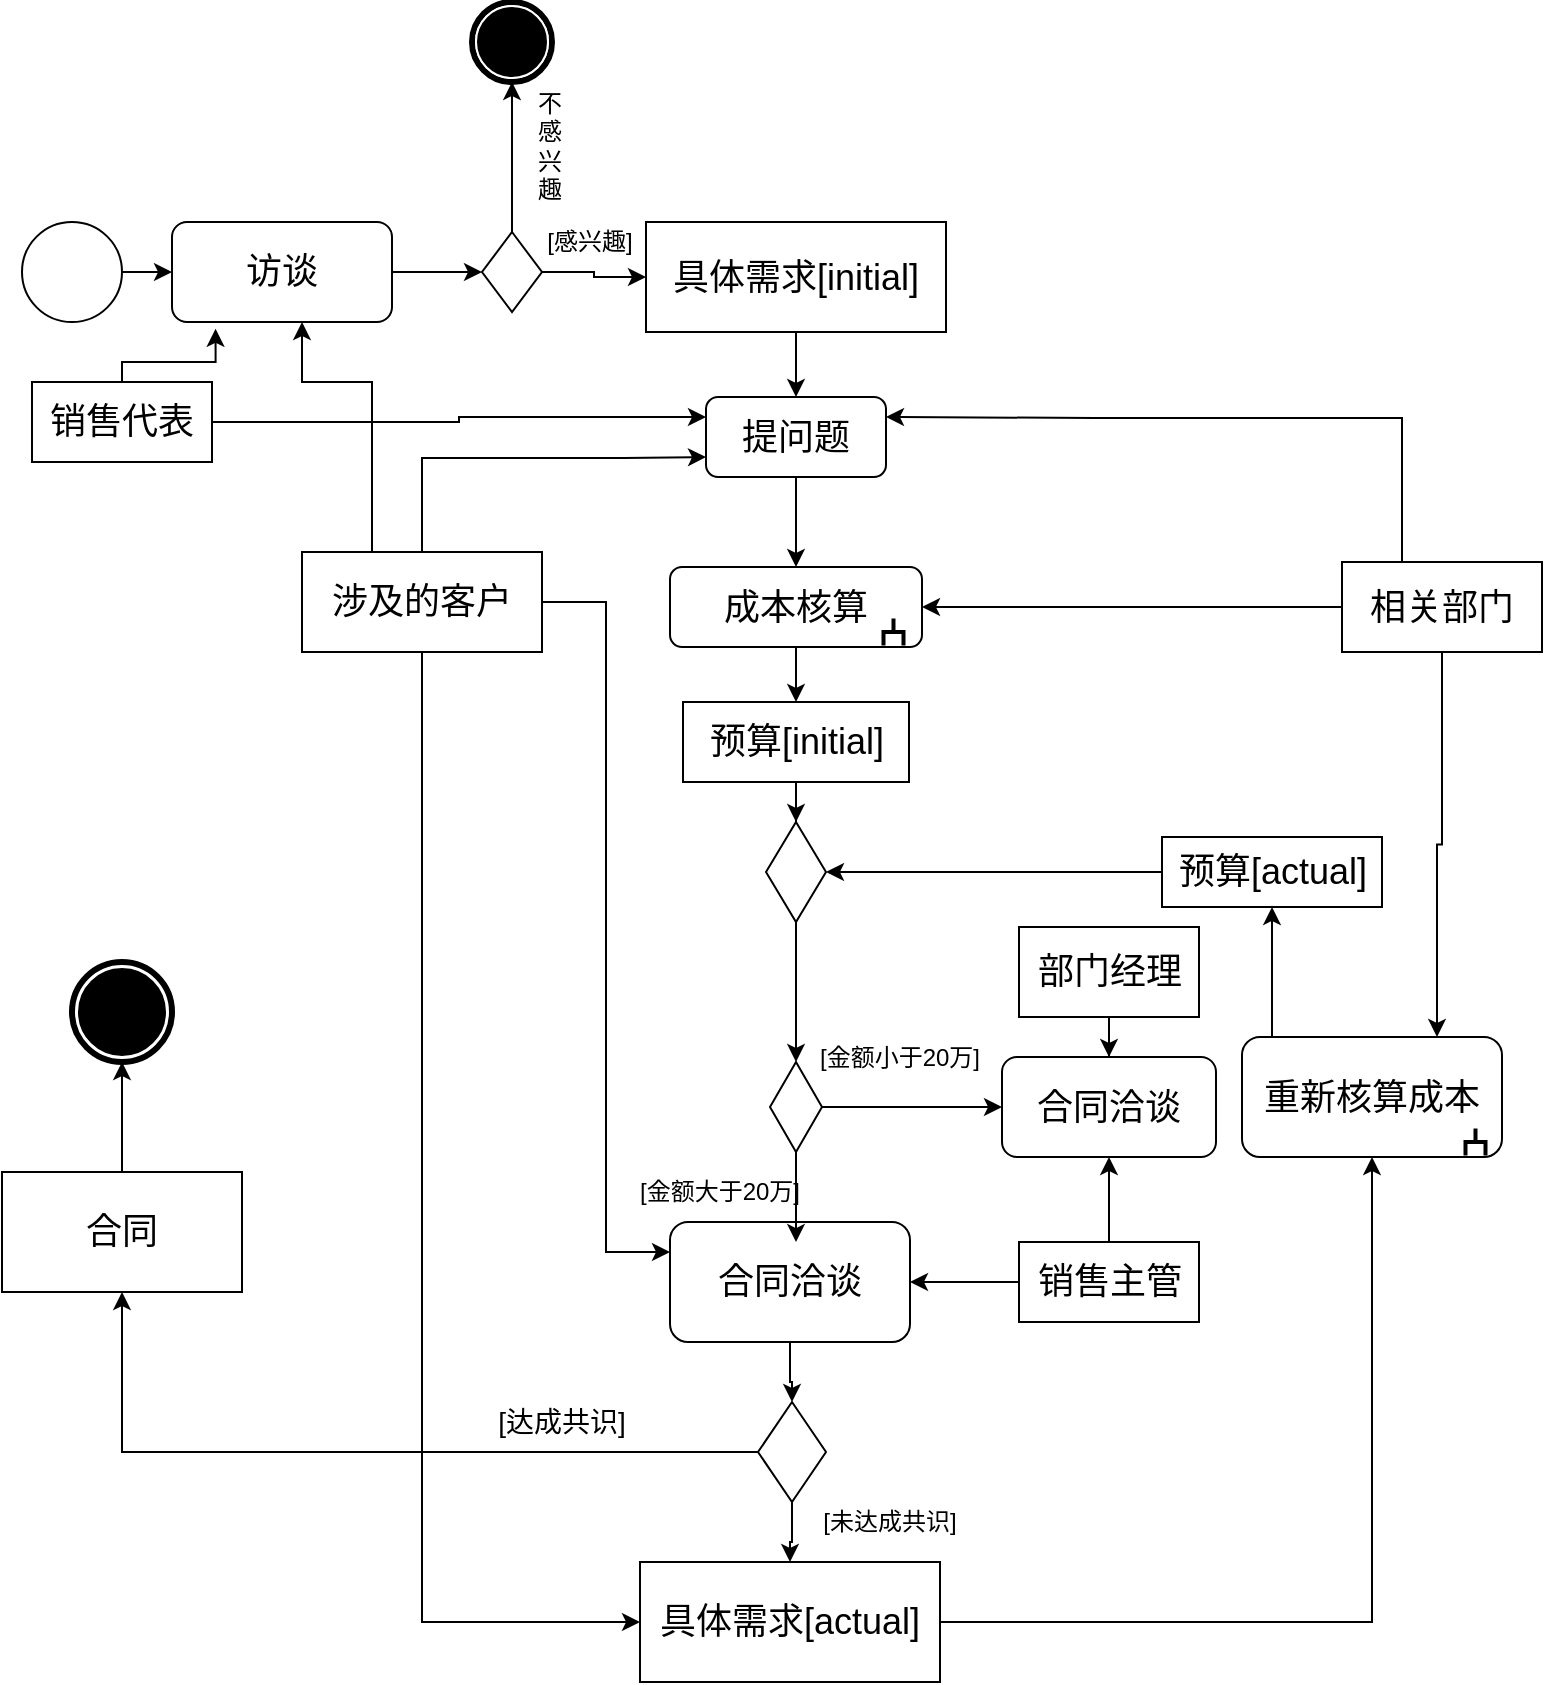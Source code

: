 <mxfile version="13.8.0" type="github">
  <diagram id="prtHgNgQTEPvFCAcTncT" name="Page-1">
    <mxGraphModel dx="1730" dy="1033" grid="1" gridSize="10" guides="1" tooltips="1" connect="1" arrows="1" fold="1" page="1" pageScale="1" pageWidth="827" pageHeight="1169" math="0" shadow="0">
      <root>
        <mxCell id="0" />
        <mxCell id="1" parent="0" />
        <mxCell id="5yLHCBV_kyu4TVsvOpOv-3" value="" style="shape=mxgraph.bpmn.shape;html=1;verticalLabelPosition=bottom;labelBackgroundColor=#ffffff;verticalAlign=top;align=center;perimeter=ellipsePerimeter;outlineConnect=0;outline=end;symbol=terminate;" vertex="1" parent="1">
          <mxGeometry x="255" y="80" width="40" height="40" as="geometry" />
        </mxCell>
        <mxCell id="5yLHCBV_kyu4TVsvOpOv-4" value="" style="shape=mxgraph.bpmn.shape;html=1;verticalLabelPosition=bottom;labelBackgroundColor=#ffffff;verticalAlign=top;align=center;perimeter=ellipsePerimeter;outlineConnect=0;outline=end;symbol=terminate;" vertex="1" parent="1">
          <mxGeometry x="55" y="560" width="50" height="50" as="geometry" />
        </mxCell>
        <mxCell id="5yLHCBV_kyu4TVsvOpOv-26" style="edgeStyle=orthogonalEdgeStyle;rounded=0;orthogonalLoop=1;jettySize=auto;html=1;fontSize=18;" edge="1" parent="1" source="5yLHCBV_kyu4TVsvOpOv-5" target="5yLHCBV_kyu4TVsvOpOv-7">
          <mxGeometry relative="1" as="geometry" />
        </mxCell>
        <mxCell id="5yLHCBV_kyu4TVsvOpOv-5" value="" style="shape=mxgraph.bpmn.shape;html=1;verticalLabelPosition=bottom;labelBackgroundColor=#ffffff;verticalAlign=top;align=center;perimeter=ellipsePerimeter;outlineConnect=0;outline=standard;symbol=general;" vertex="1" parent="1">
          <mxGeometry x="30" y="190" width="50" height="50" as="geometry" />
        </mxCell>
        <mxCell id="5yLHCBV_kyu4TVsvOpOv-48" style="edgeStyle=orthogonalEdgeStyle;rounded=0;orthogonalLoop=1;jettySize=auto;html=1;fontSize=18;" edge="1" parent="1" source="5yLHCBV_kyu4TVsvOpOv-7" target="5yLHCBV_kyu4TVsvOpOv-46">
          <mxGeometry relative="1" as="geometry" />
        </mxCell>
        <mxCell id="5yLHCBV_kyu4TVsvOpOv-7" value="&lt;font style=&quot;font-size: 18px;&quot;&gt;访谈&lt;/font&gt;" style="rounded=1;whiteSpace=wrap;html=1;fontSize=18;" vertex="1" parent="1">
          <mxGeometry x="105" y="190" width="110" height="50" as="geometry" />
        </mxCell>
        <mxCell id="5yLHCBV_kyu4TVsvOpOv-54" style="edgeStyle=orthogonalEdgeStyle;rounded=0;orthogonalLoop=1;jettySize=auto;html=1;entryX=0.5;entryY=0;entryDx=0;entryDy=0;fontSize=12;" edge="1" parent="1" source="5yLHCBV_kyu4TVsvOpOv-8" target="5yLHCBV_kyu4TVsvOpOv-53">
          <mxGeometry relative="1" as="geometry" />
        </mxCell>
        <mxCell id="5yLHCBV_kyu4TVsvOpOv-8" value="&lt;font style=&quot;font-size: 18px;&quot;&gt;具体需求[initial]&lt;/font&gt;" style="rounded=0;whiteSpace=wrap;html=1;fontSize=18;" vertex="1" parent="1">
          <mxGeometry x="342" y="190" width="150" height="55" as="geometry" />
        </mxCell>
        <mxCell id="5yLHCBV_kyu4TVsvOpOv-57" style="edgeStyle=orthogonalEdgeStyle;rounded=0;orthogonalLoop=1;jettySize=auto;html=1;entryX=0.198;entryY=1.068;entryDx=0;entryDy=0;entryPerimeter=0;fontSize=12;" edge="1" parent="1" source="5yLHCBV_kyu4TVsvOpOv-9" target="5yLHCBV_kyu4TVsvOpOv-7">
          <mxGeometry relative="1" as="geometry">
            <Array as="points">
              <mxPoint x="80" y="260" />
              <mxPoint x="127" y="260" />
            </Array>
          </mxGeometry>
        </mxCell>
        <mxCell id="5yLHCBV_kyu4TVsvOpOv-58" style="edgeStyle=orthogonalEdgeStyle;rounded=0;orthogonalLoop=1;jettySize=auto;html=1;entryX=0;entryY=0.25;entryDx=0;entryDy=0;fontSize=12;" edge="1" parent="1" source="5yLHCBV_kyu4TVsvOpOv-9" target="5yLHCBV_kyu4TVsvOpOv-53">
          <mxGeometry relative="1" as="geometry" />
        </mxCell>
        <mxCell id="5yLHCBV_kyu4TVsvOpOv-9" value="&lt;font style=&quot;font-size: 18px;&quot;&gt;销售代表&lt;/font&gt;" style="rounded=0;whiteSpace=wrap;html=1;fontSize=18;" vertex="1" parent="1">
          <mxGeometry x="35" y="270" width="90" height="40" as="geometry" />
        </mxCell>
        <mxCell id="5yLHCBV_kyu4TVsvOpOv-40" value="" style="edgeStyle=orthogonalEdgeStyle;rounded=0;orthogonalLoop=1;jettySize=auto;html=1;fontSize=18;" edge="1" parent="1" source="5yLHCBV_kyu4TVsvOpOv-10" target="5yLHCBV_kyu4TVsvOpOv-7">
          <mxGeometry relative="1" as="geometry">
            <Array as="points">
              <mxPoint x="205" y="270" />
              <mxPoint x="170" y="270" />
            </Array>
          </mxGeometry>
        </mxCell>
        <mxCell id="5yLHCBV_kyu4TVsvOpOv-44" style="edgeStyle=orthogonalEdgeStyle;rounded=0;orthogonalLoop=1;jettySize=auto;html=1;entryX=0;entryY=0.25;entryDx=0;entryDy=0;fontSize=18;" edge="1" parent="1" source="5yLHCBV_kyu4TVsvOpOv-10" target="5yLHCBV_kyu4TVsvOpOv-19">
          <mxGeometry relative="1" as="geometry" />
        </mxCell>
        <mxCell id="5yLHCBV_kyu4TVsvOpOv-45" style="edgeStyle=orthogonalEdgeStyle;rounded=0;orthogonalLoop=1;jettySize=auto;html=1;entryX=0;entryY=0.5;entryDx=0;entryDy=0;fontSize=18;" edge="1" parent="1" source="5yLHCBV_kyu4TVsvOpOv-10" target="5yLHCBV_kyu4TVsvOpOv-21">
          <mxGeometry relative="1" as="geometry">
            <Array as="points">
              <mxPoint x="230" y="890" />
            </Array>
          </mxGeometry>
        </mxCell>
        <mxCell id="5yLHCBV_kyu4TVsvOpOv-60" style="edgeStyle=orthogonalEdgeStyle;rounded=0;orthogonalLoop=1;jettySize=auto;html=1;entryX=0;entryY=0.75;entryDx=0;entryDy=0;fontSize=12;" edge="1" parent="1" source="5yLHCBV_kyu4TVsvOpOv-10" target="5yLHCBV_kyu4TVsvOpOv-53">
          <mxGeometry relative="1" as="geometry">
            <Array as="points">
              <mxPoint x="230" y="308" />
              <mxPoint x="331" y="308" />
            </Array>
          </mxGeometry>
        </mxCell>
        <mxCell id="5yLHCBV_kyu4TVsvOpOv-10" value="涉及的客户" style="rounded=0;whiteSpace=wrap;html=1;fontSize=18;" vertex="1" parent="1">
          <mxGeometry x="170" y="355" width="120" height="50" as="geometry" />
        </mxCell>
        <mxCell id="5yLHCBV_kyu4TVsvOpOv-29" style="edgeStyle=orthogonalEdgeStyle;rounded=0;orthogonalLoop=1;jettySize=auto;html=1;fontSize=18;" edge="1" parent="1" source="5yLHCBV_kyu4TVsvOpOv-11" target="5yLHCBV_kyu4TVsvOpOv-14">
          <mxGeometry relative="1" as="geometry" />
        </mxCell>
        <mxCell id="5yLHCBV_kyu4TVsvOpOv-11" value="成本核算" style="rounded=1;whiteSpace=wrap;html=1;fontSize=18;" vertex="1" parent="1">
          <mxGeometry x="354" y="362.5" width="126" height="40" as="geometry" />
        </mxCell>
        <mxCell id="5yLHCBV_kyu4TVsvOpOv-12" value="" style="strokeWidth=2;html=1;shape=mxgraph.flowchart.annotation_2;align=left;labelPosition=right;pointerEvents=1;fontSize=18;rotation=90;" vertex="1" parent="1">
          <mxGeometry x="459" y="390" width="13.5" height="10" as="geometry" />
        </mxCell>
        <mxCell id="5yLHCBV_kyu4TVsvOpOv-31" style="edgeStyle=orthogonalEdgeStyle;rounded=0;orthogonalLoop=1;jettySize=auto;html=1;entryX=0.5;entryY=0;entryDx=0;entryDy=0;fontSize=18;" edge="1" parent="1" source="5yLHCBV_kyu4TVsvOpOv-14" target="5yLHCBV_kyu4TVsvOpOv-15">
          <mxGeometry relative="1" as="geometry" />
        </mxCell>
        <mxCell id="5yLHCBV_kyu4TVsvOpOv-14" value="预算[initial]" style="rounded=0;whiteSpace=wrap;html=1;fontSize=18;" vertex="1" parent="1">
          <mxGeometry x="360.5" y="430" width="113" height="40" as="geometry" />
        </mxCell>
        <mxCell id="5yLHCBV_kyu4TVsvOpOv-62" style="edgeStyle=orthogonalEdgeStyle;rounded=0;orthogonalLoop=1;jettySize=auto;html=1;fontSize=12;" edge="1" parent="1" source="5yLHCBV_kyu4TVsvOpOv-15" target="5yLHCBV_kyu4TVsvOpOv-61">
          <mxGeometry relative="1" as="geometry" />
        </mxCell>
        <mxCell id="5yLHCBV_kyu4TVsvOpOv-15" value="" style="rhombus;whiteSpace=wrap;html=1;fontSize=18;" vertex="1" parent="1">
          <mxGeometry x="402" y="490" width="30" height="50" as="geometry" />
        </mxCell>
        <mxCell id="5yLHCBV_kyu4TVsvOpOv-38" style="edgeStyle=orthogonalEdgeStyle;rounded=0;orthogonalLoop=1;jettySize=auto;html=1;entryX=1;entryY=0.5;entryDx=0;entryDy=0;fontSize=18;" edge="1" parent="1" source="5yLHCBV_kyu4TVsvOpOv-16" target="5yLHCBV_kyu4TVsvOpOv-15">
          <mxGeometry relative="1" as="geometry" />
        </mxCell>
        <mxCell id="5yLHCBV_kyu4TVsvOpOv-16" value="预算[actual]" style="rounded=0;html=1;fontSize=18;" vertex="1" parent="1">
          <mxGeometry x="600" y="497.5" width="110" height="35" as="geometry" />
        </mxCell>
        <mxCell id="5yLHCBV_kyu4TVsvOpOv-36" style="edgeStyle=orthogonalEdgeStyle;rounded=0;orthogonalLoop=1;jettySize=auto;html=1;entryX=0.5;entryY=1;entryDx=0;entryDy=0;fontSize=18;" edge="1" parent="1" source="5yLHCBV_kyu4TVsvOpOv-17" target="5yLHCBV_kyu4TVsvOpOv-16">
          <mxGeometry relative="1" as="geometry">
            <Array as="points">
              <mxPoint x="655" y="550" />
              <mxPoint x="655" y="550" />
            </Array>
          </mxGeometry>
        </mxCell>
        <mxCell id="5yLHCBV_kyu4TVsvOpOv-17" value="重新核算成本" style="rounded=1;whiteSpace=wrap;html=1;fontSize=18;" vertex="1" parent="1">
          <mxGeometry x="640" y="597.5" width="130" height="60" as="geometry" />
        </mxCell>
        <mxCell id="5yLHCBV_kyu4TVsvOpOv-37" style="edgeStyle=orthogonalEdgeStyle;rounded=0;orthogonalLoop=1;jettySize=auto;html=1;entryX=0.75;entryY=0;entryDx=0;entryDy=0;fontSize=18;" edge="1" parent="1" source="5yLHCBV_kyu4TVsvOpOv-18" target="5yLHCBV_kyu4TVsvOpOv-17">
          <mxGeometry relative="1" as="geometry" />
        </mxCell>
        <mxCell id="5yLHCBV_kyu4TVsvOpOv-39" style="edgeStyle=orthogonalEdgeStyle;rounded=0;orthogonalLoop=1;jettySize=auto;html=1;entryX=1;entryY=0.5;entryDx=0;entryDy=0;fontSize=18;" edge="1" parent="1" source="5yLHCBV_kyu4TVsvOpOv-18" target="5yLHCBV_kyu4TVsvOpOv-11">
          <mxGeometry relative="1" as="geometry" />
        </mxCell>
        <mxCell id="5yLHCBV_kyu4TVsvOpOv-56" style="edgeStyle=orthogonalEdgeStyle;rounded=0;orthogonalLoop=1;jettySize=auto;html=1;entryX=1;entryY=0.25;entryDx=0;entryDy=0;fontSize=12;" edge="1" parent="1" source="5yLHCBV_kyu4TVsvOpOv-18" target="5yLHCBV_kyu4TVsvOpOv-53">
          <mxGeometry relative="1" as="geometry">
            <Array as="points">
              <mxPoint x="720" y="288" />
              <mxPoint x="566" y="288" />
            </Array>
          </mxGeometry>
        </mxCell>
        <mxCell id="5yLHCBV_kyu4TVsvOpOv-18" value="相关部门" style="rounded=0;whiteSpace=wrap;html=1;fontSize=18;" vertex="1" parent="1">
          <mxGeometry x="690" y="360" width="100" height="45" as="geometry" />
        </mxCell>
        <mxCell id="5yLHCBV_kyu4TVsvOpOv-33" style="edgeStyle=orthogonalEdgeStyle;rounded=0;orthogonalLoop=1;jettySize=auto;html=1;fontSize=18;" edge="1" parent="1" source="5yLHCBV_kyu4TVsvOpOv-19" target="5yLHCBV_kyu4TVsvOpOv-20">
          <mxGeometry relative="1" as="geometry" />
        </mxCell>
        <mxCell id="5yLHCBV_kyu4TVsvOpOv-19" value="合同洽谈" style="rounded=1;whiteSpace=wrap;html=1;fontSize=18;" vertex="1" parent="1">
          <mxGeometry x="354" y="690" width="120" height="60" as="geometry" />
        </mxCell>
        <mxCell id="5yLHCBV_kyu4TVsvOpOv-34" style="edgeStyle=orthogonalEdgeStyle;rounded=0;orthogonalLoop=1;jettySize=auto;html=1;fontSize=18;" edge="1" parent="1" source="5yLHCBV_kyu4TVsvOpOv-20" target="5yLHCBV_kyu4TVsvOpOv-21">
          <mxGeometry relative="1" as="geometry" />
        </mxCell>
        <mxCell id="5yLHCBV_kyu4TVsvOpOv-41" style="edgeStyle=orthogonalEdgeStyle;rounded=0;orthogonalLoop=1;jettySize=auto;html=1;fontSize=18;" edge="1" parent="1" source="5yLHCBV_kyu4TVsvOpOv-20" target="5yLHCBV_kyu4TVsvOpOv-22">
          <mxGeometry relative="1" as="geometry" />
        </mxCell>
        <mxCell id="5yLHCBV_kyu4TVsvOpOv-20" value="" style="rhombus;whiteSpace=wrap;html=1;fontSize=18;" vertex="1" parent="1">
          <mxGeometry x="398" y="780" width="34" height="50" as="geometry" />
        </mxCell>
        <mxCell id="5yLHCBV_kyu4TVsvOpOv-35" style="edgeStyle=orthogonalEdgeStyle;rounded=0;orthogonalLoop=1;jettySize=auto;html=1;entryX=0.5;entryY=1;entryDx=0;entryDy=0;fontSize=18;" edge="1" parent="1" source="5yLHCBV_kyu4TVsvOpOv-21" target="5yLHCBV_kyu4TVsvOpOv-17">
          <mxGeometry relative="1" as="geometry" />
        </mxCell>
        <mxCell id="5yLHCBV_kyu4TVsvOpOv-21" value="具体需求[actual]" style="rounded=0;whiteSpace=wrap;html=1;fontSize=18;" vertex="1" parent="1">
          <mxGeometry x="339" y="860" width="150" height="60" as="geometry" />
        </mxCell>
        <mxCell id="5yLHCBV_kyu4TVsvOpOv-42" style="edgeStyle=orthogonalEdgeStyle;rounded=0;orthogonalLoop=1;jettySize=auto;html=1;fontSize=18;" edge="1" parent="1" source="5yLHCBV_kyu4TVsvOpOv-22" target="5yLHCBV_kyu4TVsvOpOv-4">
          <mxGeometry relative="1" as="geometry" />
        </mxCell>
        <mxCell id="5yLHCBV_kyu4TVsvOpOv-22" value="合同" style="rounded=0;whiteSpace=wrap;html=1;fontSize=18;" vertex="1" parent="1">
          <mxGeometry x="20" y="665" width="120" height="60" as="geometry" />
        </mxCell>
        <mxCell id="5yLHCBV_kyu4TVsvOpOv-65" style="edgeStyle=orthogonalEdgeStyle;rounded=0;orthogonalLoop=1;jettySize=auto;html=1;entryX=1;entryY=0.5;entryDx=0;entryDy=0;fontSize=12;" edge="1" parent="1" source="5yLHCBV_kyu4TVsvOpOv-23" target="5yLHCBV_kyu4TVsvOpOv-19">
          <mxGeometry relative="1" as="geometry" />
        </mxCell>
        <mxCell id="5yLHCBV_kyu4TVsvOpOv-66" style="edgeStyle=orthogonalEdgeStyle;rounded=0;orthogonalLoop=1;jettySize=auto;html=1;fontSize=12;" edge="1" parent="1" source="5yLHCBV_kyu4TVsvOpOv-23" target="5yLHCBV_kyu4TVsvOpOv-64">
          <mxGeometry relative="1" as="geometry" />
        </mxCell>
        <mxCell id="5yLHCBV_kyu4TVsvOpOv-23" value="销售主管" style="rounded=0;whiteSpace=wrap;html=1;fontSize=18;" vertex="1" parent="1">
          <mxGeometry x="528.5" y="700" width="90" height="40" as="geometry" />
        </mxCell>
        <mxCell id="5yLHCBV_kyu4TVsvOpOv-47" style="edgeStyle=orthogonalEdgeStyle;rounded=0;orthogonalLoop=1;jettySize=auto;html=1;fontSize=18;" edge="1" parent="1" source="5yLHCBV_kyu4TVsvOpOv-46" target="5yLHCBV_kyu4TVsvOpOv-8">
          <mxGeometry relative="1" as="geometry" />
        </mxCell>
        <mxCell id="5yLHCBV_kyu4TVsvOpOv-50" style="edgeStyle=orthogonalEdgeStyle;rounded=0;orthogonalLoop=1;jettySize=auto;html=1;entryX=0.5;entryY=1;entryDx=0;entryDy=0;fontSize=18;" edge="1" parent="1" source="5yLHCBV_kyu4TVsvOpOv-46" target="5yLHCBV_kyu4TVsvOpOv-3">
          <mxGeometry relative="1" as="geometry" />
        </mxCell>
        <mxCell id="5yLHCBV_kyu4TVsvOpOv-46" value="" style="rhombus;whiteSpace=wrap;html=1;fontSize=18;" vertex="1" parent="1">
          <mxGeometry x="260" y="195" width="30" height="40" as="geometry" />
        </mxCell>
        <mxCell id="5yLHCBV_kyu4TVsvOpOv-49" value="&lt;font style=&quot;font-size: 12px&quot;&gt;[感兴趣]&lt;/font&gt;" style="text;html=1;strokeColor=none;fillColor=none;align=center;verticalAlign=middle;whiteSpace=wrap;rounded=0;fontSize=18;" vertex="1" parent="1">
          <mxGeometry x="274" y="187.5" width="80" height="20" as="geometry" />
        </mxCell>
        <mxCell id="5yLHCBV_kyu4TVsvOpOv-51" value="&lt;font style=&quot;font-size: 12px&quot;&gt;&lt;br&gt;不感兴趣&lt;br&gt;&lt;br&gt;&lt;/font&gt;" style="text;html=1;strokeColor=none;fillColor=none;align=center;verticalAlign=bottom;whiteSpace=wrap;rounded=0;fontSize=12;horizontal=0;rotation=90;" vertex="1" parent="1">
          <mxGeometry x="274" y="167.5" width="40" height="20" as="geometry" />
        </mxCell>
        <mxCell id="5yLHCBV_kyu4TVsvOpOv-55" style="edgeStyle=orthogonalEdgeStyle;rounded=0;orthogonalLoop=1;jettySize=auto;html=1;fontSize=12;" edge="1" parent="1" source="5yLHCBV_kyu4TVsvOpOv-53" target="5yLHCBV_kyu4TVsvOpOv-11">
          <mxGeometry relative="1" as="geometry" />
        </mxCell>
        <mxCell id="5yLHCBV_kyu4TVsvOpOv-53" value="&lt;font style=&quot;font-size: 18px&quot;&gt;提问题&lt;/font&gt;" style="rounded=1;whiteSpace=wrap;html=1;fontSize=12;" vertex="1" parent="1">
          <mxGeometry x="372" y="277.5" width="90" height="40" as="geometry" />
        </mxCell>
        <mxCell id="5yLHCBV_kyu4TVsvOpOv-63" style="edgeStyle=orthogonalEdgeStyle;rounded=0;orthogonalLoop=1;jettySize=auto;html=1;entryX=0.525;entryY=0.167;entryDx=0;entryDy=0;entryPerimeter=0;fontSize=12;" edge="1" parent="1" source="5yLHCBV_kyu4TVsvOpOv-61" target="5yLHCBV_kyu4TVsvOpOv-19">
          <mxGeometry relative="1" as="geometry" />
        </mxCell>
        <mxCell id="5yLHCBV_kyu4TVsvOpOv-70" style="edgeStyle=orthogonalEdgeStyle;rounded=0;orthogonalLoop=1;jettySize=auto;html=1;fontSize=12;" edge="1" parent="1" source="5yLHCBV_kyu4TVsvOpOv-61" target="5yLHCBV_kyu4TVsvOpOv-64">
          <mxGeometry relative="1" as="geometry" />
        </mxCell>
        <mxCell id="5yLHCBV_kyu4TVsvOpOv-61" value="" style="rhombus;whiteSpace=wrap;html=1;fontSize=12;" vertex="1" parent="1">
          <mxGeometry x="404" y="610" width="26" height="45" as="geometry" />
        </mxCell>
        <mxCell id="5yLHCBV_kyu4TVsvOpOv-64" value="&lt;font style=&quot;font-size: 18px&quot;&gt;合同洽谈&lt;/font&gt;" style="rounded=1;whiteSpace=wrap;html=1;fontSize=12;" vertex="1" parent="1">
          <mxGeometry x="520" y="607.5" width="107" height="50" as="geometry" />
        </mxCell>
        <mxCell id="5yLHCBV_kyu4TVsvOpOv-69" style="edgeStyle=orthogonalEdgeStyle;rounded=0;orthogonalLoop=1;jettySize=auto;html=1;fontSize=12;" edge="1" parent="1" source="5yLHCBV_kyu4TVsvOpOv-67" target="5yLHCBV_kyu4TVsvOpOv-64">
          <mxGeometry relative="1" as="geometry" />
        </mxCell>
        <mxCell id="5yLHCBV_kyu4TVsvOpOv-67" value="&lt;font style=&quot;font-size: 18px&quot;&gt;部门经理&lt;/font&gt;" style="rounded=0;whiteSpace=wrap;html=1;fontSize=12;" vertex="1" parent="1">
          <mxGeometry x="528.5" y="542.5" width="90" height="45" as="geometry" />
        </mxCell>
        <mxCell id="5yLHCBV_kyu4TVsvOpOv-71" value="[金额大于20万]" style="text;html=1;strokeColor=none;fillColor=none;align=center;verticalAlign=middle;whiteSpace=wrap;rounded=0;fontSize=12;" vertex="1" parent="1">
          <mxGeometry x="314" y="665" width="130" height="20" as="geometry" />
        </mxCell>
        <mxCell id="5yLHCBV_kyu4TVsvOpOv-72" value="[金额小于20万]" style="text;html=1;strokeColor=none;fillColor=none;align=center;verticalAlign=middle;whiteSpace=wrap;rounded=0;fontSize=12;" vertex="1" parent="1">
          <mxGeometry x="404" y="597.5" width="130" height="20" as="geometry" />
        </mxCell>
        <mxCell id="5yLHCBV_kyu4TVsvOpOv-74" value="&lt;font style=&quot;font-size: 14px&quot;&gt;[达成共识]&lt;/font&gt;" style="text;html=1;strokeColor=none;fillColor=none;align=center;verticalAlign=middle;whiteSpace=wrap;rounded=0;fontSize=12;" vertex="1" parent="1">
          <mxGeometry x="260" y="780" width="80" height="20" as="geometry" />
        </mxCell>
        <mxCell id="5yLHCBV_kyu4TVsvOpOv-75" value="[未达成共识]" style="text;html=1;strokeColor=none;fillColor=none;align=center;verticalAlign=middle;whiteSpace=wrap;rounded=0;fontSize=12;" vertex="1" parent="1">
          <mxGeometry x="414" y="830" width="100" height="20" as="geometry" />
        </mxCell>
        <mxCell id="5yLHCBV_kyu4TVsvOpOv-76" value="" style="strokeWidth=2;html=1;shape=mxgraph.flowchart.annotation_2;align=left;labelPosition=right;pointerEvents=1;fontSize=18;rotation=90;" vertex="1" parent="1">
          <mxGeometry x="750" y="645" width="13.5" height="10" as="geometry" />
        </mxCell>
      </root>
    </mxGraphModel>
  </diagram>
</mxfile>
